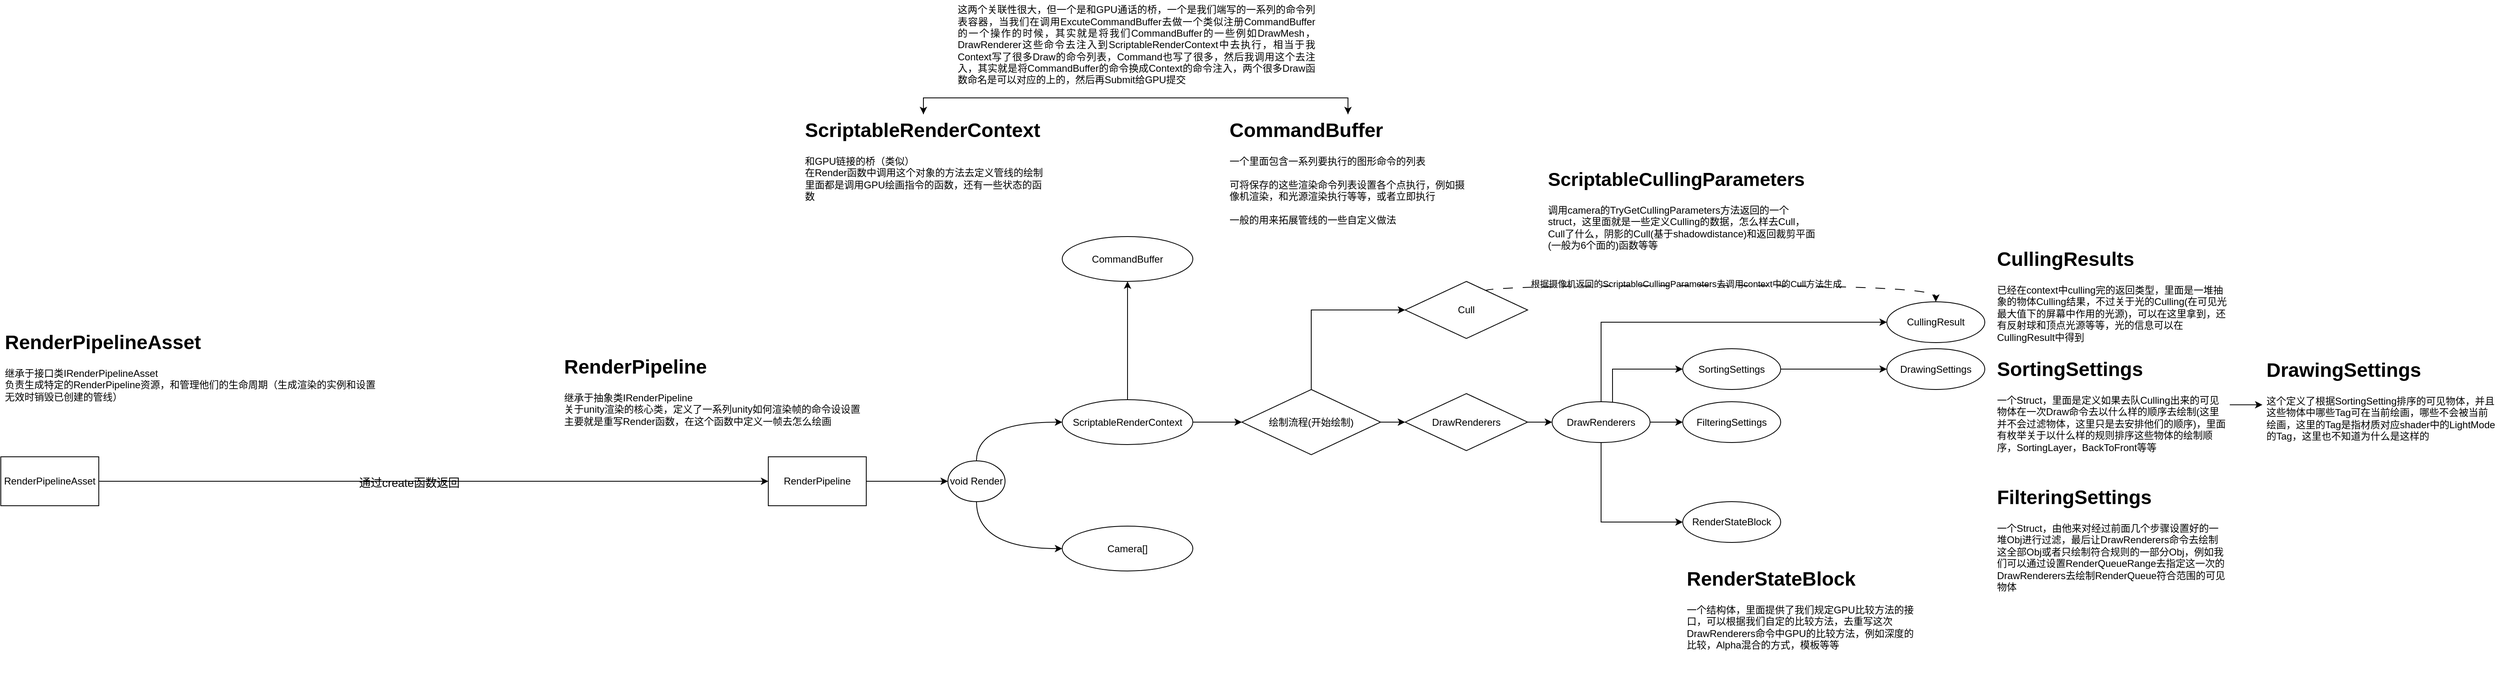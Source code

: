 <mxfile version="21.1.2" type="device">
  <diagram name="第 1 页" id="4xjAWqCqZQAXoj54pfHQ">
    <mxGraphModel dx="1098" dy="1839" grid="1" gridSize="10" guides="1" tooltips="1" connect="1" arrows="1" fold="1" page="1" pageScale="1" pageWidth="827" pageHeight="1169" math="0" shadow="0">
      <root>
        <mxCell id="0" />
        <mxCell id="1" parent="0" />
        <mxCell id="m12ne2t8OxxA_lE06tAF-3" style="edgeStyle=orthogonalEdgeStyle;rounded=0;orthogonalLoop=1;jettySize=auto;html=1;entryX=0;entryY=0.5;entryDx=0;entryDy=0;labelBackgroundColor=none;fontColor=default;" parent="1" source="m12ne2t8OxxA_lE06tAF-1" target="m12ne2t8OxxA_lE06tAF-2" edge="1">
          <mxGeometry relative="1" as="geometry" />
        </mxCell>
        <mxCell id="m12ne2t8OxxA_lE06tAF-5" value="通过create函数返回" style="edgeLabel;html=1;align=center;verticalAlign=middle;resizable=0;points=[];fontSize=14;labelBackgroundColor=none;rounded=0;" parent="m12ne2t8OxxA_lE06tAF-3" vertex="1" connectable="0">
          <mxGeometry x="-0.074" y="-2" relative="1" as="geometry">
            <mxPoint as="offset" />
          </mxGeometry>
        </mxCell>
        <mxCell id="m12ne2t8OxxA_lE06tAF-1" value="RenderPipelineAsset" style="rounded=0;whiteSpace=wrap;html=1;labelBackgroundColor=none;" parent="1" vertex="1">
          <mxGeometry x="90" y="450" width="120" height="60" as="geometry" />
        </mxCell>
        <mxCell id="m12ne2t8OxxA_lE06tAF-13" style="edgeStyle=orthogonalEdgeStyle;rounded=0;orthogonalLoop=1;jettySize=auto;html=1;entryX=0;entryY=0.5;entryDx=0;entryDy=0;labelBackgroundColor=none;fontColor=default;" parent="1" source="m12ne2t8OxxA_lE06tAF-2" target="m12ne2t8OxxA_lE06tAF-12" edge="1">
          <mxGeometry relative="1" as="geometry" />
        </mxCell>
        <mxCell id="m12ne2t8OxxA_lE06tAF-2" value="RenderPipeline" style="rounded=0;whiteSpace=wrap;html=1;labelBackgroundColor=none;" parent="1" vertex="1">
          <mxGeometry x="1030" y="450" width="120" height="60" as="geometry" />
        </mxCell>
        <mxCell id="m12ne2t8OxxA_lE06tAF-6" value="&lt;h1&gt;RenderPipelineAsset&lt;/h1&gt;&lt;div&gt;继承于接口类IRenderPipelineAsset&lt;/div&gt;&lt;div&gt;负责生成特定的RenderPipeline资源，和管理他们的生命周期（生成渲染的实例和设置无效时销毁已创建的管线）&lt;/div&gt;" style="text;html=1;strokeColor=none;fillColor=none;spacing=5;spacingTop=-20;whiteSpace=wrap;overflow=hidden;rounded=0;labelBackgroundColor=none;" parent="1" vertex="1">
          <mxGeometry x="90" y="290" width="470" height="120" as="geometry" />
        </mxCell>
        <mxCell id="m12ne2t8OxxA_lE06tAF-7" value="&lt;h1&gt;RenderPipeline&lt;/h1&gt;&lt;div&gt;继承于抽象类IRenderPipeline&lt;/div&gt;&lt;div&gt;关于unity渲染的核心类，定义了一系列unity如何渲染帧的命令设设置&lt;/div&gt;&lt;div&gt;主要就是重写Render函数，在这个函数中定义一帧去怎么绘画&lt;/div&gt;" style="text;html=1;strokeColor=none;fillColor=none;spacing=5;spacingTop=-20;whiteSpace=wrap;overflow=hidden;rounded=0;labelBackgroundColor=none;" parent="1" vertex="1">
          <mxGeometry x="775" y="320" width="375" height="120" as="geometry" />
        </mxCell>
        <mxCell id="m12ne2t8OxxA_lE06tAF-17" style="edgeStyle=orthogonalEdgeStyle;rounded=0;orthogonalLoop=1;jettySize=auto;html=1;entryX=0;entryY=0.5;entryDx=0;entryDy=0;exitX=0.5;exitY=0;exitDx=0;exitDy=0;curved=1;labelBackgroundColor=none;fontColor=default;" parent="1" source="m12ne2t8OxxA_lE06tAF-12" target="m12ne2t8OxxA_lE06tAF-19" edge="1">
          <mxGeometry relative="1" as="geometry">
            <mxPoint x="1385" y="400" as="targetPoint" />
          </mxGeometry>
        </mxCell>
        <mxCell id="m12ne2t8OxxA_lE06tAF-18" style="edgeStyle=orthogonalEdgeStyle;rounded=0;orthogonalLoop=1;jettySize=auto;html=1;entryX=0;entryY=0.5;entryDx=0;entryDy=0;exitX=0.5;exitY=1;exitDx=0;exitDy=0;curved=1;labelBackgroundColor=none;fontColor=default;" parent="1" source="m12ne2t8OxxA_lE06tAF-12" target="m12ne2t8OxxA_lE06tAF-16" edge="1">
          <mxGeometry relative="1" as="geometry" />
        </mxCell>
        <mxCell id="m12ne2t8OxxA_lE06tAF-12" value="void Render" style="ellipse;whiteSpace=wrap;html=1;labelBackgroundColor=none;rounded=0;" parent="1" vertex="1">
          <mxGeometry x="1250" y="455" width="70" height="50" as="geometry" />
        </mxCell>
        <mxCell id="m12ne2t8OxxA_lE06tAF-16" value="Camera[]" style="ellipse;whiteSpace=wrap;html=1;labelBackgroundColor=none;rounded=0;" parent="1" vertex="1">
          <mxGeometry x="1390" y="535" width="160" height="55" as="geometry" />
        </mxCell>
        <mxCell id="m12ne2t8OxxA_lE06tAF-21" style="edgeStyle=orthogonalEdgeStyle;rounded=0;orthogonalLoop=1;jettySize=auto;html=1;entryX=0.5;entryY=1;entryDx=0;entryDy=0;labelBackgroundColor=none;fontColor=default;" parent="1" source="m12ne2t8OxxA_lE06tAF-19" target="m12ne2t8OxxA_lE06tAF-23" edge="1">
          <mxGeometry relative="1" as="geometry">
            <mxPoint x="1890" y="408" as="targetPoint" />
          </mxGeometry>
        </mxCell>
        <mxCell id="SHS9l1f9AKqWECfSH0F3-3" value="" style="edgeStyle=orthogonalEdgeStyle;rounded=0;orthogonalLoop=1;jettySize=auto;html=1;labelBackgroundColor=none;fontColor=default;" parent="1" source="m12ne2t8OxxA_lE06tAF-19" target="SHS9l1f9AKqWECfSH0F3-2" edge="1">
          <mxGeometry relative="1" as="geometry" />
        </mxCell>
        <mxCell id="m12ne2t8OxxA_lE06tAF-19" value="ScriptableRenderContext" style="ellipse;whiteSpace=wrap;html=1;labelBackgroundColor=none;rounded=0;" parent="1" vertex="1">
          <mxGeometry x="1390" y="380" width="160" height="55" as="geometry" />
        </mxCell>
        <mxCell id="m12ne2t8OxxA_lE06tAF-25" style="edgeStyle=orthogonalEdgeStyle;rounded=0;orthogonalLoop=1;jettySize=auto;html=1;entryX=0.5;entryY=0;entryDx=0;entryDy=0;exitX=0.5;exitY=0;exitDx=0;exitDy=0;labelBackgroundColor=none;fontColor=default;" parent="1" source="m12ne2t8OxxA_lE06tAF-20" target="m12ne2t8OxxA_lE06tAF-24" edge="1">
          <mxGeometry relative="1" as="geometry" />
        </mxCell>
        <mxCell id="m12ne2t8OxxA_lE06tAF-20" value="&lt;h1&gt;ScriptableRenderContext&lt;/h1&gt;&lt;div&gt;和GPU链接的桥（类似）&lt;/div&gt;&lt;div&gt;在Render函数中调用这个对象的方法去定义管线的绘制&lt;/div&gt;&lt;div&gt;里面都是调用GPU绘画指令的函数，还有一些状态的函数&lt;/div&gt;" style="text;html=1;strokeColor=none;fillColor=none;spacing=5;spacingTop=-20;whiteSpace=wrap;overflow=hidden;rounded=0;labelBackgroundColor=none;" parent="1" vertex="1">
          <mxGeometry x="1070" y="30" width="300" height="110" as="geometry" />
        </mxCell>
        <mxCell id="m12ne2t8OxxA_lE06tAF-23" value="CommandBuffer" style="ellipse;whiteSpace=wrap;html=1;labelBackgroundColor=none;rounded=0;" parent="1" vertex="1">
          <mxGeometry x="1390" y="180" width="160" height="55" as="geometry" />
        </mxCell>
        <mxCell id="m12ne2t8OxxA_lE06tAF-28" style="edgeStyle=orthogonalEdgeStyle;rounded=0;orthogonalLoop=1;jettySize=auto;html=1;exitX=0.5;exitY=0;exitDx=0;exitDy=0;entryX=0.5;entryY=0;entryDx=0;entryDy=0;labelBackgroundColor=none;fontColor=default;" parent="1" source="m12ne2t8OxxA_lE06tAF-24" target="m12ne2t8OxxA_lE06tAF-20" edge="1">
          <mxGeometry relative="1" as="geometry" />
        </mxCell>
        <mxCell id="m12ne2t8OxxA_lE06tAF-24" value="&lt;h1&gt;CommandBuffer&lt;/h1&gt;&lt;div&gt;一个里面包含一系列要执行的图形命令的列表&lt;/div&gt;&lt;div&gt;&lt;br&gt;&lt;/div&gt;&lt;div&gt;可将保存的这些渲染命令列表设置各个点执行，例如摄像机渲染，和光源渲染执行等等，或者立即执行&lt;/div&gt;&lt;div&gt;&lt;br&gt;&lt;/div&gt;&lt;div&gt;一般的用来拓展管线的一些自定义做法&lt;/div&gt;" style="text;html=1;strokeColor=none;fillColor=none;spacing=5;spacingTop=-20;whiteSpace=wrap;overflow=hidden;rounded=0;labelBackgroundColor=none;" parent="1" vertex="1">
          <mxGeometry x="1590" y="30" width="300" height="150" as="geometry" />
        </mxCell>
        <mxCell id="m12ne2t8OxxA_lE06tAF-27" value="&lt;div style=&quot;text-align: justify;&quot;&gt;&lt;span style=&quot;background-color: initial;&quot;&gt;这两个关联性很大，但一个是和GPU通话的桥，一个是我们端写的一系列的命令列表容器，当我们在调用ExcuteCommandBuffer去做一个类似注册CommandBuffer的一个操作的时候，其实就是将我们CommandBuffer的一些例如DrawMesh，DrawRenderer这些命令去注入到ScriptableRenderContext中去执行，相当于我Context写了很多Draw的命令列表，Command也写了很多，然后我调用这个去注入，其实就是将CommandBuffer的命令换成Context的命令注入，两个很多Draw函数命名是可以对应的上的，然后再Submit给GPU提交&lt;/span&gt;&lt;/div&gt;" style="text;html=1;strokeColor=none;fillColor=none;align=left;verticalAlign=middle;whiteSpace=wrap;rounded=0;labelBackgroundColor=none;" parent="1" vertex="1">
          <mxGeometry x="1260" y="-110" width="440" height="110" as="geometry" />
        </mxCell>
        <mxCell id="SHS9l1f9AKqWECfSH0F3-7" style="edgeStyle=orthogonalEdgeStyle;rounded=0;orthogonalLoop=1;jettySize=auto;html=1;entryX=0;entryY=0.5;entryDx=0;entryDy=0;exitX=0.5;exitY=0;exitDx=0;exitDy=0;labelBackgroundColor=none;fontColor=default;" parent="1" source="SHS9l1f9AKqWECfSH0F3-2" target="SHS9l1f9AKqWECfSH0F3-6" edge="1">
          <mxGeometry relative="1" as="geometry" />
        </mxCell>
        <mxCell id="SHS9l1f9AKqWECfSH0F3-12" style="edgeStyle=orthogonalEdgeStyle;rounded=0;orthogonalLoop=1;jettySize=auto;html=1;entryX=0;entryY=0.5;entryDx=0;entryDy=0;labelBackgroundColor=none;fontColor=default;" parent="1" source="SHS9l1f9AKqWECfSH0F3-2" target="SHS9l1f9AKqWECfSH0F3-10" edge="1">
          <mxGeometry relative="1" as="geometry" />
        </mxCell>
        <mxCell id="SHS9l1f9AKqWECfSH0F3-2" value="绘制流程(开始绘制)" style="rhombus;whiteSpace=wrap;html=1;labelBackgroundColor=none;rounded=0;" parent="1" vertex="1">
          <mxGeometry x="1610" y="367.5" width="170" height="80" as="geometry" />
        </mxCell>
        <mxCell id="SHS9l1f9AKqWECfSH0F3-30" style="edgeStyle=orthogonalEdgeStyle;rounded=0;orthogonalLoop=1;jettySize=auto;html=1;entryX=0.5;entryY=0;entryDx=0;entryDy=0;exitX=0.644;exitY=0.174;exitDx=0;exitDy=0;exitPerimeter=0;curved=1;dashed=1;dashPattern=12 12;labelBackgroundColor=none;fontColor=default;" parent="1" source="SHS9l1f9AKqWECfSH0F3-6" target="SHS9l1f9AKqWECfSH0F3-17" edge="1">
          <mxGeometry relative="1" as="geometry">
            <Array as="points">
              <mxPoint x="1907" y="240" />
              <mxPoint x="2460" y="240" />
            </Array>
          </mxGeometry>
        </mxCell>
        <mxCell id="SHS9l1f9AKqWECfSH0F3-31" value="根据摄像机返回的ScriptableCullingParameters去调用context中的Cull方法生成" style="edgeLabel;html=1;align=center;verticalAlign=middle;resizable=0;points=[];labelBackgroundColor=none;rounded=0;" parent="SHS9l1f9AKqWECfSH0F3-30" vertex="1" connectable="0">
          <mxGeometry x="-0.124" y="2" relative="1" as="geometry">
            <mxPoint as="offset" />
          </mxGeometry>
        </mxCell>
        <mxCell id="SHS9l1f9AKqWECfSH0F3-6" value="Cull" style="rhombus;whiteSpace=wrap;html=1;labelBackgroundColor=none;rounded=0;" parent="1" vertex="1">
          <mxGeometry x="1810" y="235" width="150" height="70" as="geometry" />
        </mxCell>
        <mxCell id="SHS9l1f9AKqWECfSH0F3-21" style="edgeStyle=orthogonalEdgeStyle;rounded=0;orthogonalLoop=1;jettySize=auto;html=1;entryX=0;entryY=0.5;entryDx=0;entryDy=0;labelBackgroundColor=none;fontColor=default;" parent="1" source="SHS9l1f9AKqWECfSH0F3-10" target="SHS9l1f9AKqWECfSH0F3-18" edge="1">
          <mxGeometry relative="1" as="geometry" />
        </mxCell>
        <mxCell id="SHS9l1f9AKqWECfSH0F3-10" value="DrawRenderers" style="rhombus;whiteSpace=wrap;html=1;labelBackgroundColor=none;rounded=0;" parent="1" vertex="1">
          <mxGeometry x="1810" y="372.5" width="150" height="70" as="geometry" />
        </mxCell>
        <mxCell id="SHS9l1f9AKqWECfSH0F3-14" value="RenderStateBlock" style="ellipse;whiteSpace=wrap;html=1;labelBackgroundColor=none;rounded=0;" parent="1" vertex="1">
          <mxGeometry x="2150" y="505" width="120" height="50" as="geometry" />
        </mxCell>
        <mxCell id="SHS9l1f9AKqWECfSH0F3-15" value="FilteringSettings" style="ellipse;whiteSpace=wrap;html=1;labelBackgroundColor=none;rounded=0;" parent="1" vertex="1">
          <mxGeometry x="2150" y="382.5" width="120" height="50" as="geometry" />
        </mxCell>
        <mxCell id="SHS9l1f9AKqWECfSH0F3-16" value="DrawingSettings" style="ellipse;whiteSpace=wrap;html=1;labelBackgroundColor=none;rounded=0;" parent="1" vertex="1">
          <mxGeometry x="2400" y="317.5" width="120" height="50" as="geometry" />
        </mxCell>
        <mxCell id="SHS9l1f9AKqWECfSH0F3-17" value="CullingResult" style="ellipse;whiteSpace=wrap;html=1;labelBackgroundColor=none;rounded=0;" parent="1" vertex="1">
          <mxGeometry x="2400" y="260" width="120" height="50" as="geometry" />
        </mxCell>
        <mxCell id="SHS9l1f9AKqWECfSH0F3-22" style="edgeStyle=orthogonalEdgeStyle;rounded=0;orthogonalLoop=1;jettySize=auto;html=1;entryX=0;entryY=0.5;entryDx=0;entryDy=0;exitX=0.5;exitY=0;exitDx=0;exitDy=0;labelBackgroundColor=none;fontColor=default;" parent="1" source="SHS9l1f9AKqWECfSH0F3-18" target="SHS9l1f9AKqWECfSH0F3-17" edge="1">
          <mxGeometry relative="1" as="geometry" />
        </mxCell>
        <mxCell id="SHS9l1f9AKqWECfSH0F3-23" style="edgeStyle=orthogonalEdgeStyle;rounded=0;orthogonalLoop=1;jettySize=auto;html=1;exitX=0.617;exitY=0.01;exitDx=0;exitDy=0;exitPerimeter=0;labelBackgroundColor=none;fontColor=default;entryX=0;entryY=0.5;entryDx=0;entryDy=0;" parent="1" source="SHS9l1f9AKqWECfSH0F3-18" target="SHS9l1f9AKqWECfSH0F3-36" edge="1">
          <mxGeometry relative="1" as="geometry">
            <mxPoint x="2230" y="343" as="targetPoint" />
            <Array as="points">
              <mxPoint x="2064" y="343" />
            </Array>
          </mxGeometry>
        </mxCell>
        <mxCell id="SHS9l1f9AKqWECfSH0F3-25" style="edgeStyle=orthogonalEdgeStyle;rounded=0;orthogonalLoop=1;jettySize=auto;html=1;labelBackgroundColor=none;fontColor=default;" parent="1" source="SHS9l1f9AKqWECfSH0F3-18" target="SHS9l1f9AKqWECfSH0F3-15" edge="1">
          <mxGeometry relative="1" as="geometry" />
        </mxCell>
        <mxCell id="SHS9l1f9AKqWECfSH0F3-26" style="edgeStyle=orthogonalEdgeStyle;rounded=0;orthogonalLoop=1;jettySize=auto;html=1;entryX=0;entryY=0.5;entryDx=0;entryDy=0;exitX=0.5;exitY=1;exitDx=0;exitDy=0;labelBackgroundColor=none;fontColor=default;" parent="1" source="SHS9l1f9AKqWECfSH0F3-18" target="SHS9l1f9AKqWECfSH0F3-14" edge="1">
          <mxGeometry relative="1" as="geometry" />
        </mxCell>
        <mxCell id="SHS9l1f9AKqWECfSH0F3-18" value="DrawRenderers" style="ellipse;whiteSpace=wrap;html=1;labelBackgroundColor=none;rounded=0;" parent="1" vertex="1">
          <mxGeometry x="1990" y="382.5" width="120" height="50" as="geometry" />
        </mxCell>
        <mxCell id="SHS9l1f9AKqWECfSH0F3-32" value="&lt;h1&gt;&lt;font style=&quot;font-size: 23px;&quot;&gt;ScriptableCullingParameters&lt;/font&gt;&lt;/h1&gt;&lt;div style=&quot;&quot;&gt;&lt;font style=&quot;font-size: 12px;&quot;&gt;调用camera的TryGetCullingParameters方法返回的一个struct，这里面就是一些定义Culling的数据，怎么样去Cull，Cull了什么，阴影的Cull(基于shadowdistance)和返回裁剪平面(一般为6个面的)函数等等&lt;/font&gt;&lt;/div&gt;" style="text;html=1;strokeColor=none;fillColor=none;spacing=5;spacingTop=-20;whiteSpace=wrap;overflow=hidden;rounded=0;labelBackgroundColor=none;" parent="1" vertex="1">
          <mxGeometry x="1980" y="90" width="340" height="120" as="geometry" />
        </mxCell>
        <mxCell id="SHS9l1f9AKqWECfSH0F3-34" value="&lt;h1&gt;CullingResults&lt;/h1&gt;&lt;div&gt;已经在context中culling完的返回类型，里面是一堆抽象的物体Culling结果，不过关于光的Culling(在可见光最大值下的屏幕中作用的光源)，可以在这里拿到，还有反射球和顶点光源等等，光的信息可以在CullingResult中得到&lt;/div&gt;" style="text;html=1;strokeColor=none;fillColor=none;spacing=5;spacingTop=-20;whiteSpace=wrap;overflow=hidden;rounded=0;" parent="1" vertex="1">
          <mxGeometry x="2530" y="187.5" width="290" height="122.5" as="geometry" />
        </mxCell>
        <mxCell id="SHS9l1f9AKqWECfSH0F3-35" value="&lt;h1&gt;DrawingSettings&lt;/h1&gt;&lt;div&gt;这个定义了根据SortingSetting排序的可见物体，并且这些物体中哪些Tag可在当前绘画，哪些不会被当前绘画，这里的Tag是指材质对应shader中的LightMode的Tag，这里也不知道为什么是这样的&lt;/div&gt;" style="text;html=1;strokeColor=none;fillColor=none;spacing=5;spacingTop=-20;whiteSpace=wrap;overflow=hidden;rounded=0;" parent="1" vertex="1">
          <mxGeometry x="2860" y="324.38" width="290" height="123.75" as="geometry" />
        </mxCell>
        <mxCell id="SHS9l1f9AKqWECfSH0F3-37" style="edgeStyle=orthogonalEdgeStyle;rounded=0;orthogonalLoop=1;jettySize=auto;html=1;entryX=0;entryY=0.5;entryDx=0;entryDy=0;" parent="1" source="SHS9l1f9AKqWECfSH0F3-36" target="SHS9l1f9AKqWECfSH0F3-16" edge="1">
          <mxGeometry relative="1" as="geometry" />
        </mxCell>
        <mxCell id="SHS9l1f9AKqWECfSH0F3-36" value="SortingSettings" style="ellipse;whiteSpace=wrap;html=1;labelBackgroundColor=none;rounded=0;" parent="1" vertex="1">
          <mxGeometry x="2150" y="317.5" width="120" height="50" as="geometry" />
        </mxCell>
        <mxCell id="SHS9l1f9AKqWECfSH0F3-40" style="edgeStyle=orthogonalEdgeStyle;rounded=0;orthogonalLoop=1;jettySize=auto;html=1;" parent="1" source="SHS9l1f9AKqWECfSH0F3-38" target="SHS9l1f9AKqWECfSH0F3-35" edge="1">
          <mxGeometry relative="1" as="geometry" />
        </mxCell>
        <mxCell id="SHS9l1f9AKqWECfSH0F3-38" value="&lt;h1&gt;SortingSettings&lt;/h1&gt;&lt;div&gt;一个Struct，里面是定义如果去队Culling出来的可见物体在一次Draw命令去以什么样的顺序去绘制(这里并不会过滤物体，这里只是去安排他们的顺序)，里面有枚举关于以什么样的规则排序这些物体的绘制顺序，SortingLayer，BackToFront等等&lt;/div&gt;" style="text;html=1;strokeColor=none;fillColor=none;spacing=5;spacingTop=-20;whiteSpace=wrap;overflow=hidden;rounded=0;" parent="1" vertex="1">
          <mxGeometry x="2530" y="322.5" width="290" height="127.5" as="geometry" />
        </mxCell>
        <mxCell id="SHS9l1f9AKqWECfSH0F3-41" value="&lt;h1&gt;FilteringSettings&lt;/h1&gt;&lt;div&gt;一个Struct，由他来对经过前面几个步骤设置好的一堆Obj进行过滤，最后让DrawRenderers命令去绘制这全部Obj或者只绘制符合规则的一部分Obj，例如我们可以通过设置RenderQueueRange去指定这一次的DrawRenderers去绘制RenderQueue符合范围的可见物体&lt;/div&gt;" style="text;html=1;strokeColor=none;fillColor=none;spacing=5;spacingTop=-20;whiteSpace=wrap;overflow=hidden;rounded=0;" parent="1" vertex="1">
          <mxGeometry x="2530" y="480" width="290" height="150" as="geometry" />
        </mxCell>
        <mxCell id="h01HjNe_9XvoUJEOqvBI-1" value="&lt;h1&gt;RenderStateBlock&lt;/h1&gt;&lt;div&gt;一个结构体，里面提供了我们规定GPU比较方法的接口，可以根据我们自定的比较方法，去重写这次DrawRenderers命令中GPU的比较方法，例如深度的比较，Alpha混合的方式，模板等等&lt;/div&gt;" style="text;html=1;strokeColor=none;fillColor=none;spacing=5;spacingTop=-20;whiteSpace=wrap;overflow=hidden;rounded=0;" vertex="1" parent="1">
          <mxGeometry x="2150" y="580" width="290" height="150" as="geometry" />
        </mxCell>
      </root>
    </mxGraphModel>
  </diagram>
</mxfile>
